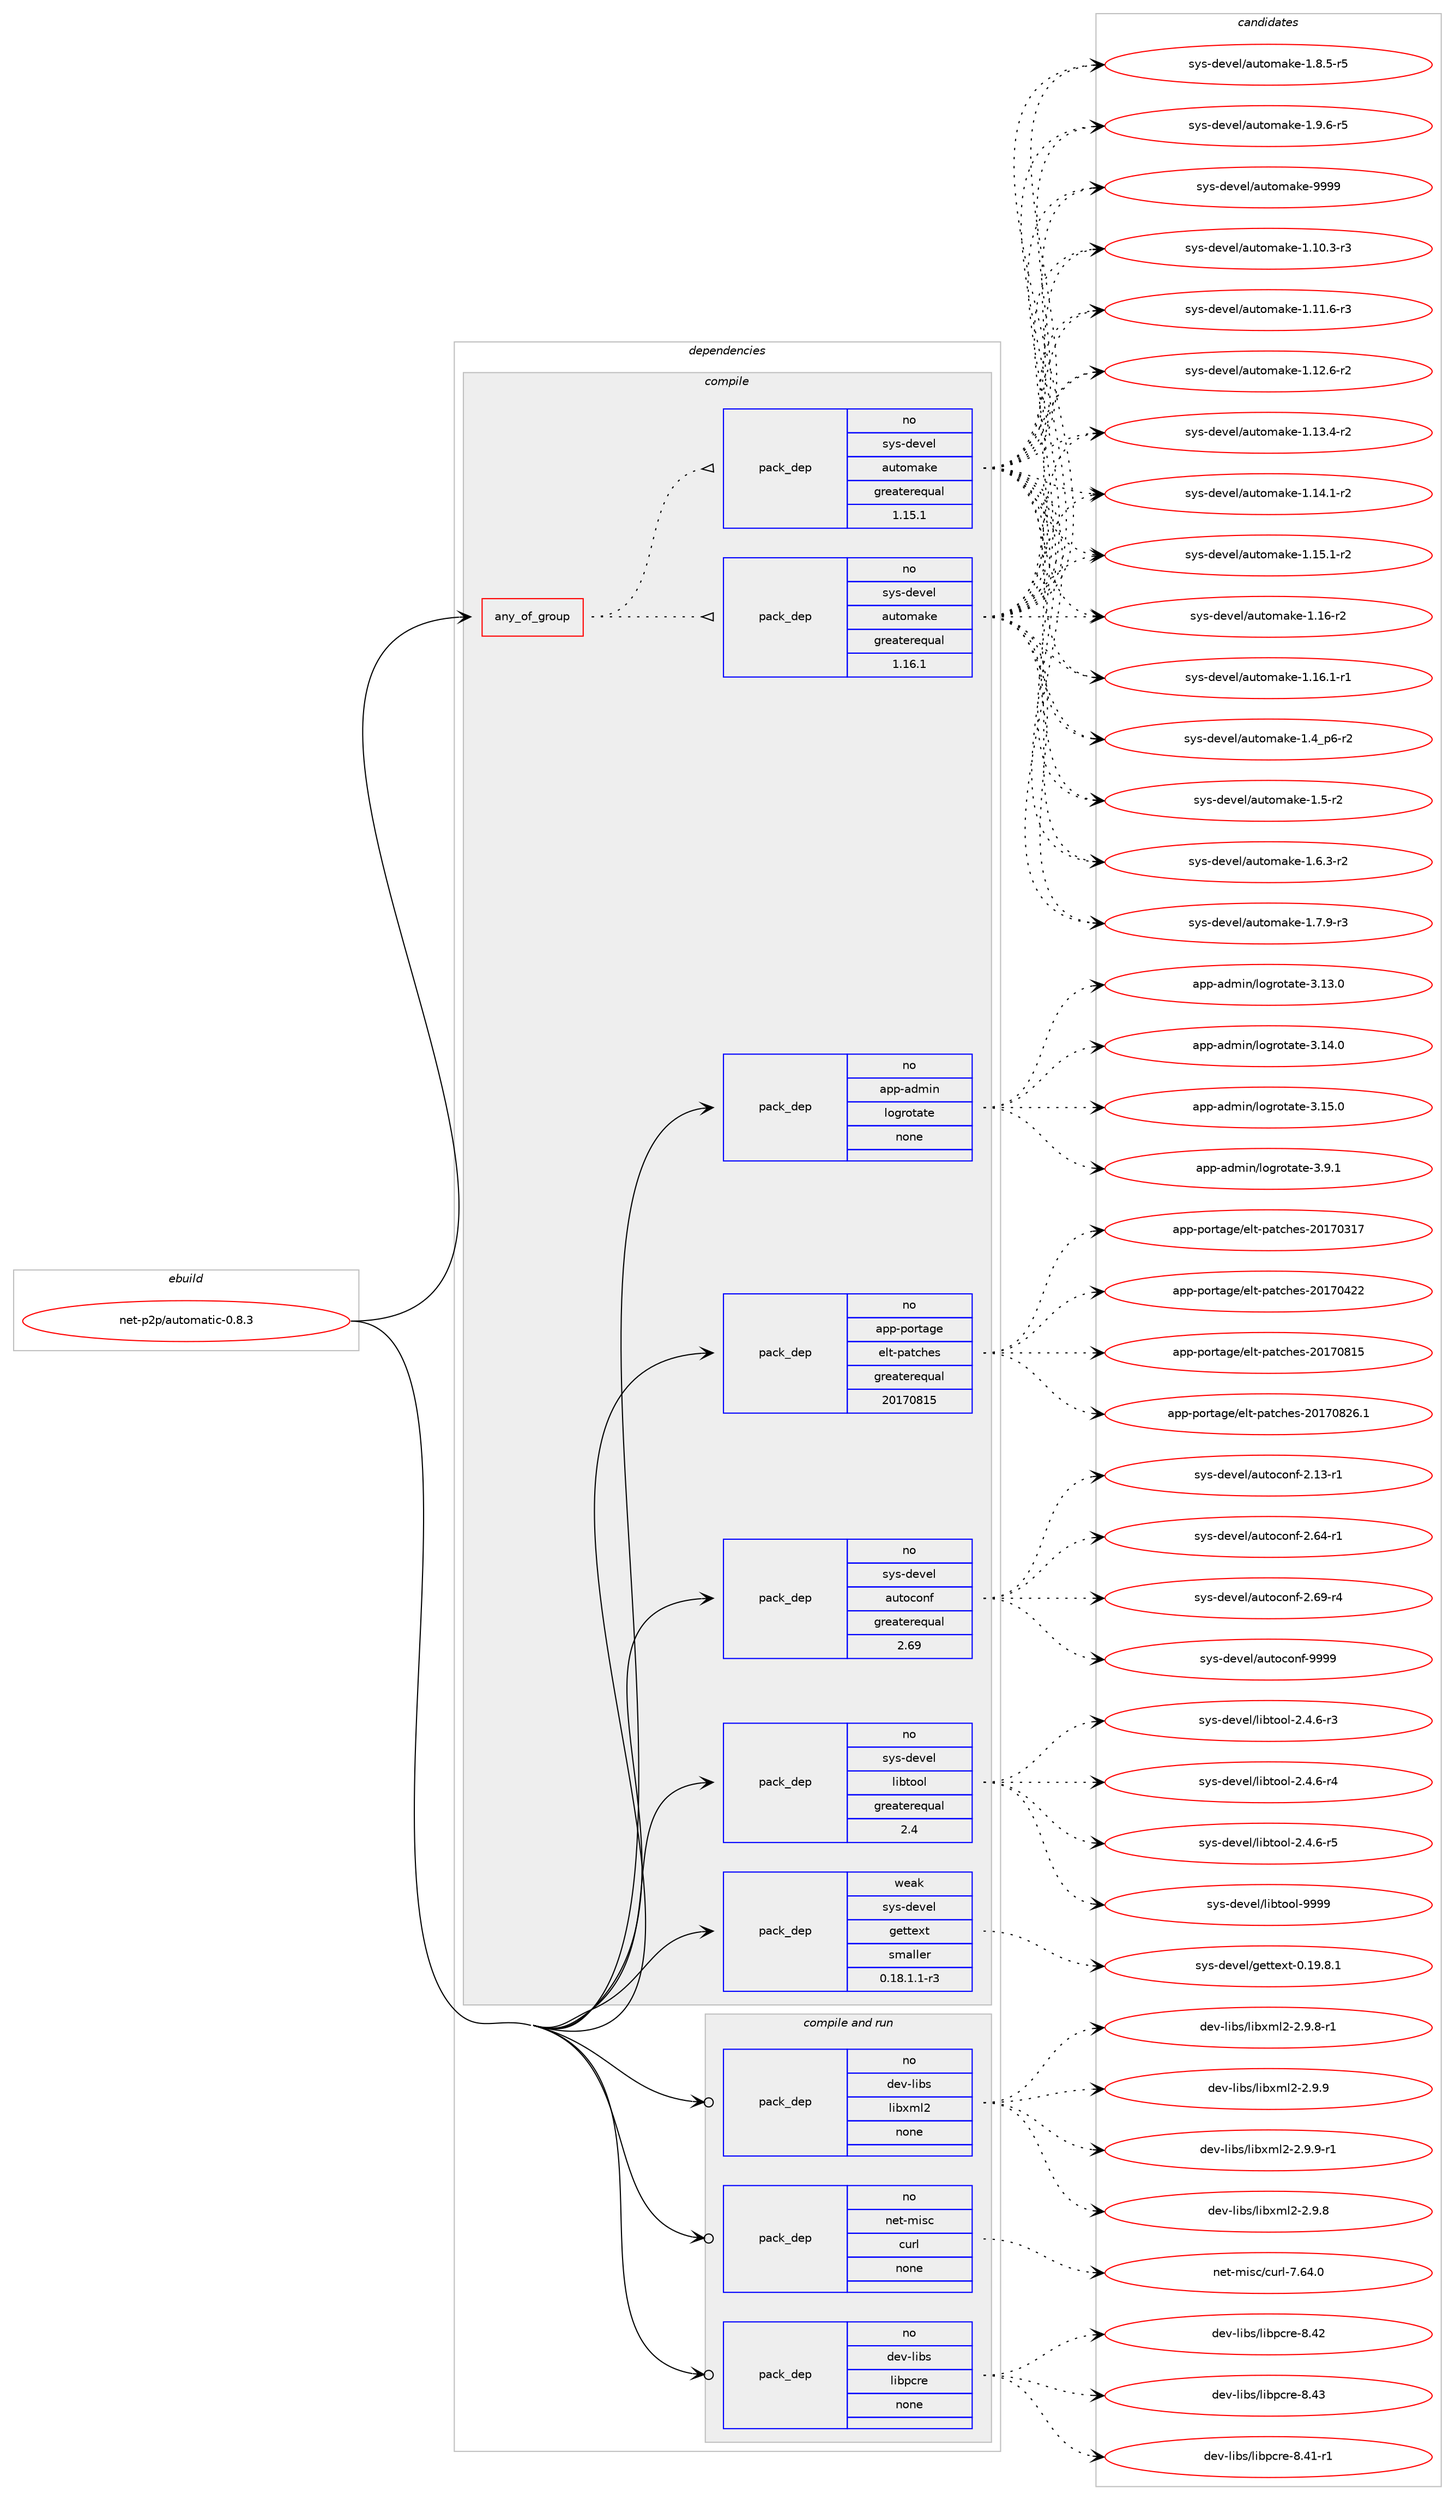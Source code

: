 digraph prolog {

# *************
# Graph options
# *************

newrank=true;
concentrate=true;
compound=true;
graph [rankdir=LR,fontname=Helvetica,fontsize=10,ranksep=1.5];#, ranksep=2.5, nodesep=0.2];
edge  [arrowhead=vee];
node  [fontname=Helvetica,fontsize=10];

# **********
# The ebuild
# **********

subgraph cluster_leftcol {
color=gray;
rank=same;
label=<<i>ebuild</i>>;
id [label="net-p2p/automatic-0.8.3", color=red, width=4, href="../net-p2p/automatic-0.8.3.svg"];
}

# ****************
# The dependencies
# ****************

subgraph cluster_midcol {
color=gray;
label=<<i>dependencies</i>>;
subgraph cluster_compile {
fillcolor="#eeeeee";
style=filled;
label=<<i>compile</i>>;
subgraph any26534 {
dependency1675007 [label=<<TABLE BORDER="0" CELLBORDER="1" CELLSPACING="0" CELLPADDING="4"><TR><TD CELLPADDING="10">any_of_group</TD></TR></TABLE>>, shape=none, color=red];subgraph pack1197745 {
dependency1675008 [label=<<TABLE BORDER="0" CELLBORDER="1" CELLSPACING="0" CELLPADDING="4" WIDTH="220"><TR><TD ROWSPAN="6" CELLPADDING="30">pack_dep</TD></TR><TR><TD WIDTH="110">no</TD></TR><TR><TD>sys-devel</TD></TR><TR><TD>automake</TD></TR><TR><TD>greaterequal</TD></TR><TR><TD>1.16.1</TD></TR></TABLE>>, shape=none, color=blue];
}
dependency1675007:e -> dependency1675008:w [weight=20,style="dotted",arrowhead="oinv"];
subgraph pack1197746 {
dependency1675009 [label=<<TABLE BORDER="0" CELLBORDER="1" CELLSPACING="0" CELLPADDING="4" WIDTH="220"><TR><TD ROWSPAN="6" CELLPADDING="30">pack_dep</TD></TR><TR><TD WIDTH="110">no</TD></TR><TR><TD>sys-devel</TD></TR><TR><TD>automake</TD></TR><TR><TD>greaterequal</TD></TR><TR><TD>1.15.1</TD></TR></TABLE>>, shape=none, color=blue];
}
dependency1675007:e -> dependency1675009:w [weight=20,style="dotted",arrowhead="oinv"];
}
id:e -> dependency1675007:w [weight=20,style="solid",arrowhead="vee"];
subgraph pack1197747 {
dependency1675010 [label=<<TABLE BORDER="0" CELLBORDER="1" CELLSPACING="0" CELLPADDING="4" WIDTH="220"><TR><TD ROWSPAN="6" CELLPADDING="30">pack_dep</TD></TR><TR><TD WIDTH="110">no</TD></TR><TR><TD>app-admin</TD></TR><TR><TD>logrotate</TD></TR><TR><TD>none</TD></TR><TR><TD></TD></TR></TABLE>>, shape=none, color=blue];
}
id:e -> dependency1675010:w [weight=20,style="solid",arrowhead="vee"];
subgraph pack1197748 {
dependency1675011 [label=<<TABLE BORDER="0" CELLBORDER="1" CELLSPACING="0" CELLPADDING="4" WIDTH="220"><TR><TD ROWSPAN="6" CELLPADDING="30">pack_dep</TD></TR><TR><TD WIDTH="110">no</TD></TR><TR><TD>app-portage</TD></TR><TR><TD>elt-patches</TD></TR><TR><TD>greaterequal</TD></TR><TR><TD>20170815</TD></TR></TABLE>>, shape=none, color=blue];
}
id:e -> dependency1675011:w [weight=20,style="solid",arrowhead="vee"];
subgraph pack1197749 {
dependency1675012 [label=<<TABLE BORDER="0" CELLBORDER="1" CELLSPACING="0" CELLPADDING="4" WIDTH="220"><TR><TD ROWSPAN="6" CELLPADDING="30">pack_dep</TD></TR><TR><TD WIDTH="110">no</TD></TR><TR><TD>sys-devel</TD></TR><TR><TD>autoconf</TD></TR><TR><TD>greaterequal</TD></TR><TR><TD>2.69</TD></TR></TABLE>>, shape=none, color=blue];
}
id:e -> dependency1675012:w [weight=20,style="solid",arrowhead="vee"];
subgraph pack1197750 {
dependency1675013 [label=<<TABLE BORDER="0" CELLBORDER="1" CELLSPACING="0" CELLPADDING="4" WIDTH="220"><TR><TD ROWSPAN="6" CELLPADDING="30">pack_dep</TD></TR><TR><TD WIDTH="110">no</TD></TR><TR><TD>sys-devel</TD></TR><TR><TD>libtool</TD></TR><TR><TD>greaterequal</TD></TR><TR><TD>2.4</TD></TR></TABLE>>, shape=none, color=blue];
}
id:e -> dependency1675013:w [weight=20,style="solid",arrowhead="vee"];
subgraph pack1197751 {
dependency1675014 [label=<<TABLE BORDER="0" CELLBORDER="1" CELLSPACING="0" CELLPADDING="4" WIDTH="220"><TR><TD ROWSPAN="6" CELLPADDING="30">pack_dep</TD></TR><TR><TD WIDTH="110">weak</TD></TR><TR><TD>sys-devel</TD></TR><TR><TD>gettext</TD></TR><TR><TD>smaller</TD></TR><TR><TD>0.18.1.1-r3</TD></TR></TABLE>>, shape=none, color=blue];
}
id:e -> dependency1675014:w [weight=20,style="solid",arrowhead="vee"];
}
subgraph cluster_compileandrun {
fillcolor="#eeeeee";
style=filled;
label=<<i>compile and run</i>>;
subgraph pack1197752 {
dependency1675015 [label=<<TABLE BORDER="0" CELLBORDER="1" CELLSPACING="0" CELLPADDING="4" WIDTH="220"><TR><TD ROWSPAN="6" CELLPADDING="30">pack_dep</TD></TR><TR><TD WIDTH="110">no</TD></TR><TR><TD>dev-libs</TD></TR><TR><TD>libpcre</TD></TR><TR><TD>none</TD></TR><TR><TD></TD></TR></TABLE>>, shape=none, color=blue];
}
id:e -> dependency1675015:w [weight=20,style="solid",arrowhead="odotvee"];
subgraph pack1197753 {
dependency1675016 [label=<<TABLE BORDER="0" CELLBORDER="1" CELLSPACING="0" CELLPADDING="4" WIDTH="220"><TR><TD ROWSPAN="6" CELLPADDING="30">pack_dep</TD></TR><TR><TD WIDTH="110">no</TD></TR><TR><TD>dev-libs</TD></TR><TR><TD>libxml2</TD></TR><TR><TD>none</TD></TR><TR><TD></TD></TR></TABLE>>, shape=none, color=blue];
}
id:e -> dependency1675016:w [weight=20,style="solid",arrowhead="odotvee"];
subgraph pack1197754 {
dependency1675017 [label=<<TABLE BORDER="0" CELLBORDER="1" CELLSPACING="0" CELLPADDING="4" WIDTH="220"><TR><TD ROWSPAN="6" CELLPADDING="30">pack_dep</TD></TR><TR><TD WIDTH="110">no</TD></TR><TR><TD>net-misc</TD></TR><TR><TD>curl</TD></TR><TR><TD>none</TD></TR><TR><TD></TD></TR></TABLE>>, shape=none, color=blue];
}
id:e -> dependency1675017:w [weight=20,style="solid",arrowhead="odotvee"];
}
subgraph cluster_run {
fillcolor="#eeeeee";
style=filled;
label=<<i>run</i>>;
}
}

# **************
# The candidates
# **************

subgraph cluster_choices {
rank=same;
color=gray;
label=<<i>candidates</i>>;

subgraph choice1197745 {
color=black;
nodesep=1;
choice11512111545100101118101108479711711611110997107101454946494846514511451 [label="sys-devel/automake-1.10.3-r3", color=red, width=4,href="../sys-devel/automake-1.10.3-r3.svg"];
choice11512111545100101118101108479711711611110997107101454946494946544511451 [label="sys-devel/automake-1.11.6-r3", color=red, width=4,href="../sys-devel/automake-1.11.6-r3.svg"];
choice11512111545100101118101108479711711611110997107101454946495046544511450 [label="sys-devel/automake-1.12.6-r2", color=red, width=4,href="../sys-devel/automake-1.12.6-r2.svg"];
choice11512111545100101118101108479711711611110997107101454946495146524511450 [label="sys-devel/automake-1.13.4-r2", color=red, width=4,href="../sys-devel/automake-1.13.4-r2.svg"];
choice11512111545100101118101108479711711611110997107101454946495246494511450 [label="sys-devel/automake-1.14.1-r2", color=red, width=4,href="../sys-devel/automake-1.14.1-r2.svg"];
choice11512111545100101118101108479711711611110997107101454946495346494511450 [label="sys-devel/automake-1.15.1-r2", color=red, width=4,href="../sys-devel/automake-1.15.1-r2.svg"];
choice1151211154510010111810110847971171161111099710710145494649544511450 [label="sys-devel/automake-1.16-r2", color=red, width=4,href="../sys-devel/automake-1.16-r2.svg"];
choice11512111545100101118101108479711711611110997107101454946495446494511449 [label="sys-devel/automake-1.16.1-r1", color=red, width=4,href="../sys-devel/automake-1.16.1-r1.svg"];
choice115121115451001011181011084797117116111109971071014549465295112544511450 [label="sys-devel/automake-1.4_p6-r2", color=red, width=4,href="../sys-devel/automake-1.4_p6-r2.svg"];
choice11512111545100101118101108479711711611110997107101454946534511450 [label="sys-devel/automake-1.5-r2", color=red, width=4,href="../sys-devel/automake-1.5-r2.svg"];
choice115121115451001011181011084797117116111109971071014549465446514511450 [label="sys-devel/automake-1.6.3-r2", color=red, width=4,href="../sys-devel/automake-1.6.3-r2.svg"];
choice115121115451001011181011084797117116111109971071014549465546574511451 [label="sys-devel/automake-1.7.9-r3", color=red, width=4,href="../sys-devel/automake-1.7.9-r3.svg"];
choice115121115451001011181011084797117116111109971071014549465646534511453 [label="sys-devel/automake-1.8.5-r5", color=red, width=4,href="../sys-devel/automake-1.8.5-r5.svg"];
choice115121115451001011181011084797117116111109971071014549465746544511453 [label="sys-devel/automake-1.9.6-r5", color=red, width=4,href="../sys-devel/automake-1.9.6-r5.svg"];
choice115121115451001011181011084797117116111109971071014557575757 [label="sys-devel/automake-9999", color=red, width=4,href="../sys-devel/automake-9999.svg"];
dependency1675008:e -> choice11512111545100101118101108479711711611110997107101454946494846514511451:w [style=dotted,weight="100"];
dependency1675008:e -> choice11512111545100101118101108479711711611110997107101454946494946544511451:w [style=dotted,weight="100"];
dependency1675008:e -> choice11512111545100101118101108479711711611110997107101454946495046544511450:w [style=dotted,weight="100"];
dependency1675008:e -> choice11512111545100101118101108479711711611110997107101454946495146524511450:w [style=dotted,weight="100"];
dependency1675008:e -> choice11512111545100101118101108479711711611110997107101454946495246494511450:w [style=dotted,weight="100"];
dependency1675008:e -> choice11512111545100101118101108479711711611110997107101454946495346494511450:w [style=dotted,weight="100"];
dependency1675008:e -> choice1151211154510010111810110847971171161111099710710145494649544511450:w [style=dotted,weight="100"];
dependency1675008:e -> choice11512111545100101118101108479711711611110997107101454946495446494511449:w [style=dotted,weight="100"];
dependency1675008:e -> choice115121115451001011181011084797117116111109971071014549465295112544511450:w [style=dotted,weight="100"];
dependency1675008:e -> choice11512111545100101118101108479711711611110997107101454946534511450:w [style=dotted,weight="100"];
dependency1675008:e -> choice115121115451001011181011084797117116111109971071014549465446514511450:w [style=dotted,weight="100"];
dependency1675008:e -> choice115121115451001011181011084797117116111109971071014549465546574511451:w [style=dotted,weight="100"];
dependency1675008:e -> choice115121115451001011181011084797117116111109971071014549465646534511453:w [style=dotted,weight="100"];
dependency1675008:e -> choice115121115451001011181011084797117116111109971071014549465746544511453:w [style=dotted,weight="100"];
dependency1675008:e -> choice115121115451001011181011084797117116111109971071014557575757:w [style=dotted,weight="100"];
}
subgraph choice1197746 {
color=black;
nodesep=1;
choice11512111545100101118101108479711711611110997107101454946494846514511451 [label="sys-devel/automake-1.10.3-r3", color=red, width=4,href="../sys-devel/automake-1.10.3-r3.svg"];
choice11512111545100101118101108479711711611110997107101454946494946544511451 [label="sys-devel/automake-1.11.6-r3", color=red, width=4,href="../sys-devel/automake-1.11.6-r3.svg"];
choice11512111545100101118101108479711711611110997107101454946495046544511450 [label="sys-devel/automake-1.12.6-r2", color=red, width=4,href="../sys-devel/automake-1.12.6-r2.svg"];
choice11512111545100101118101108479711711611110997107101454946495146524511450 [label="sys-devel/automake-1.13.4-r2", color=red, width=4,href="../sys-devel/automake-1.13.4-r2.svg"];
choice11512111545100101118101108479711711611110997107101454946495246494511450 [label="sys-devel/automake-1.14.1-r2", color=red, width=4,href="../sys-devel/automake-1.14.1-r2.svg"];
choice11512111545100101118101108479711711611110997107101454946495346494511450 [label="sys-devel/automake-1.15.1-r2", color=red, width=4,href="../sys-devel/automake-1.15.1-r2.svg"];
choice1151211154510010111810110847971171161111099710710145494649544511450 [label="sys-devel/automake-1.16-r2", color=red, width=4,href="../sys-devel/automake-1.16-r2.svg"];
choice11512111545100101118101108479711711611110997107101454946495446494511449 [label="sys-devel/automake-1.16.1-r1", color=red, width=4,href="../sys-devel/automake-1.16.1-r1.svg"];
choice115121115451001011181011084797117116111109971071014549465295112544511450 [label="sys-devel/automake-1.4_p6-r2", color=red, width=4,href="../sys-devel/automake-1.4_p6-r2.svg"];
choice11512111545100101118101108479711711611110997107101454946534511450 [label="sys-devel/automake-1.5-r2", color=red, width=4,href="../sys-devel/automake-1.5-r2.svg"];
choice115121115451001011181011084797117116111109971071014549465446514511450 [label="sys-devel/automake-1.6.3-r2", color=red, width=4,href="../sys-devel/automake-1.6.3-r2.svg"];
choice115121115451001011181011084797117116111109971071014549465546574511451 [label="sys-devel/automake-1.7.9-r3", color=red, width=4,href="../sys-devel/automake-1.7.9-r3.svg"];
choice115121115451001011181011084797117116111109971071014549465646534511453 [label="sys-devel/automake-1.8.5-r5", color=red, width=4,href="../sys-devel/automake-1.8.5-r5.svg"];
choice115121115451001011181011084797117116111109971071014549465746544511453 [label="sys-devel/automake-1.9.6-r5", color=red, width=4,href="../sys-devel/automake-1.9.6-r5.svg"];
choice115121115451001011181011084797117116111109971071014557575757 [label="sys-devel/automake-9999", color=red, width=4,href="../sys-devel/automake-9999.svg"];
dependency1675009:e -> choice11512111545100101118101108479711711611110997107101454946494846514511451:w [style=dotted,weight="100"];
dependency1675009:e -> choice11512111545100101118101108479711711611110997107101454946494946544511451:w [style=dotted,weight="100"];
dependency1675009:e -> choice11512111545100101118101108479711711611110997107101454946495046544511450:w [style=dotted,weight="100"];
dependency1675009:e -> choice11512111545100101118101108479711711611110997107101454946495146524511450:w [style=dotted,weight="100"];
dependency1675009:e -> choice11512111545100101118101108479711711611110997107101454946495246494511450:w [style=dotted,weight="100"];
dependency1675009:e -> choice11512111545100101118101108479711711611110997107101454946495346494511450:w [style=dotted,weight="100"];
dependency1675009:e -> choice1151211154510010111810110847971171161111099710710145494649544511450:w [style=dotted,weight="100"];
dependency1675009:e -> choice11512111545100101118101108479711711611110997107101454946495446494511449:w [style=dotted,weight="100"];
dependency1675009:e -> choice115121115451001011181011084797117116111109971071014549465295112544511450:w [style=dotted,weight="100"];
dependency1675009:e -> choice11512111545100101118101108479711711611110997107101454946534511450:w [style=dotted,weight="100"];
dependency1675009:e -> choice115121115451001011181011084797117116111109971071014549465446514511450:w [style=dotted,weight="100"];
dependency1675009:e -> choice115121115451001011181011084797117116111109971071014549465546574511451:w [style=dotted,weight="100"];
dependency1675009:e -> choice115121115451001011181011084797117116111109971071014549465646534511453:w [style=dotted,weight="100"];
dependency1675009:e -> choice115121115451001011181011084797117116111109971071014549465746544511453:w [style=dotted,weight="100"];
dependency1675009:e -> choice115121115451001011181011084797117116111109971071014557575757:w [style=dotted,weight="100"];
}
subgraph choice1197747 {
color=black;
nodesep=1;
choice971121124597100109105110471081111031141111169711610145514649514648 [label="app-admin/logrotate-3.13.0", color=red, width=4,href="../app-admin/logrotate-3.13.0.svg"];
choice971121124597100109105110471081111031141111169711610145514649524648 [label="app-admin/logrotate-3.14.0", color=red, width=4,href="../app-admin/logrotate-3.14.0.svg"];
choice971121124597100109105110471081111031141111169711610145514649534648 [label="app-admin/logrotate-3.15.0", color=red, width=4,href="../app-admin/logrotate-3.15.0.svg"];
choice9711211245971001091051104710811110311411111697116101455146574649 [label="app-admin/logrotate-3.9.1", color=red, width=4,href="../app-admin/logrotate-3.9.1.svg"];
dependency1675010:e -> choice971121124597100109105110471081111031141111169711610145514649514648:w [style=dotted,weight="100"];
dependency1675010:e -> choice971121124597100109105110471081111031141111169711610145514649524648:w [style=dotted,weight="100"];
dependency1675010:e -> choice971121124597100109105110471081111031141111169711610145514649534648:w [style=dotted,weight="100"];
dependency1675010:e -> choice9711211245971001091051104710811110311411111697116101455146574649:w [style=dotted,weight="100"];
}
subgraph choice1197748 {
color=black;
nodesep=1;
choice97112112451121111141169710310147101108116451129711699104101115455048495548514955 [label="app-portage/elt-patches-20170317", color=red, width=4,href="../app-portage/elt-patches-20170317.svg"];
choice97112112451121111141169710310147101108116451129711699104101115455048495548525050 [label="app-portage/elt-patches-20170422", color=red, width=4,href="../app-portage/elt-patches-20170422.svg"];
choice97112112451121111141169710310147101108116451129711699104101115455048495548564953 [label="app-portage/elt-patches-20170815", color=red, width=4,href="../app-portage/elt-patches-20170815.svg"];
choice971121124511211111411697103101471011081164511297116991041011154550484955485650544649 [label="app-portage/elt-patches-20170826.1", color=red, width=4,href="../app-portage/elt-patches-20170826.1.svg"];
dependency1675011:e -> choice97112112451121111141169710310147101108116451129711699104101115455048495548514955:w [style=dotted,weight="100"];
dependency1675011:e -> choice97112112451121111141169710310147101108116451129711699104101115455048495548525050:w [style=dotted,weight="100"];
dependency1675011:e -> choice97112112451121111141169710310147101108116451129711699104101115455048495548564953:w [style=dotted,weight="100"];
dependency1675011:e -> choice971121124511211111411697103101471011081164511297116991041011154550484955485650544649:w [style=dotted,weight="100"];
}
subgraph choice1197749 {
color=black;
nodesep=1;
choice1151211154510010111810110847971171161119911111010245504649514511449 [label="sys-devel/autoconf-2.13-r1", color=red, width=4,href="../sys-devel/autoconf-2.13-r1.svg"];
choice1151211154510010111810110847971171161119911111010245504654524511449 [label="sys-devel/autoconf-2.64-r1", color=red, width=4,href="../sys-devel/autoconf-2.64-r1.svg"];
choice1151211154510010111810110847971171161119911111010245504654574511452 [label="sys-devel/autoconf-2.69-r4", color=red, width=4,href="../sys-devel/autoconf-2.69-r4.svg"];
choice115121115451001011181011084797117116111991111101024557575757 [label="sys-devel/autoconf-9999", color=red, width=4,href="../sys-devel/autoconf-9999.svg"];
dependency1675012:e -> choice1151211154510010111810110847971171161119911111010245504649514511449:w [style=dotted,weight="100"];
dependency1675012:e -> choice1151211154510010111810110847971171161119911111010245504654524511449:w [style=dotted,weight="100"];
dependency1675012:e -> choice1151211154510010111810110847971171161119911111010245504654574511452:w [style=dotted,weight="100"];
dependency1675012:e -> choice115121115451001011181011084797117116111991111101024557575757:w [style=dotted,weight="100"];
}
subgraph choice1197750 {
color=black;
nodesep=1;
choice1151211154510010111810110847108105981161111111084550465246544511451 [label="sys-devel/libtool-2.4.6-r3", color=red, width=4,href="../sys-devel/libtool-2.4.6-r3.svg"];
choice1151211154510010111810110847108105981161111111084550465246544511452 [label="sys-devel/libtool-2.4.6-r4", color=red, width=4,href="../sys-devel/libtool-2.4.6-r4.svg"];
choice1151211154510010111810110847108105981161111111084550465246544511453 [label="sys-devel/libtool-2.4.6-r5", color=red, width=4,href="../sys-devel/libtool-2.4.6-r5.svg"];
choice1151211154510010111810110847108105981161111111084557575757 [label="sys-devel/libtool-9999", color=red, width=4,href="../sys-devel/libtool-9999.svg"];
dependency1675013:e -> choice1151211154510010111810110847108105981161111111084550465246544511451:w [style=dotted,weight="100"];
dependency1675013:e -> choice1151211154510010111810110847108105981161111111084550465246544511452:w [style=dotted,weight="100"];
dependency1675013:e -> choice1151211154510010111810110847108105981161111111084550465246544511453:w [style=dotted,weight="100"];
dependency1675013:e -> choice1151211154510010111810110847108105981161111111084557575757:w [style=dotted,weight="100"];
}
subgraph choice1197751 {
color=black;
nodesep=1;
choice1151211154510010111810110847103101116116101120116454846495746564649 [label="sys-devel/gettext-0.19.8.1", color=red, width=4,href="../sys-devel/gettext-0.19.8.1.svg"];
dependency1675014:e -> choice1151211154510010111810110847103101116116101120116454846495746564649:w [style=dotted,weight="100"];
}
subgraph choice1197752 {
color=black;
nodesep=1;
choice100101118451081059811547108105981129911410145564652494511449 [label="dev-libs/libpcre-8.41-r1", color=red, width=4,href="../dev-libs/libpcre-8.41-r1.svg"];
choice10010111845108105981154710810598112991141014556465250 [label="dev-libs/libpcre-8.42", color=red, width=4,href="../dev-libs/libpcre-8.42.svg"];
choice10010111845108105981154710810598112991141014556465251 [label="dev-libs/libpcre-8.43", color=red, width=4,href="../dev-libs/libpcre-8.43.svg"];
dependency1675015:e -> choice100101118451081059811547108105981129911410145564652494511449:w [style=dotted,weight="100"];
dependency1675015:e -> choice10010111845108105981154710810598112991141014556465250:w [style=dotted,weight="100"];
dependency1675015:e -> choice10010111845108105981154710810598112991141014556465251:w [style=dotted,weight="100"];
}
subgraph choice1197753 {
color=black;
nodesep=1;
choice1001011184510810598115471081059812010910850455046574656 [label="dev-libs/libxml2-2.9.8", color=red, width=4,href="../dev-libs/libxml2-2.9.8.svg"];
choice10010111845108105981154710810598120109108504550465746564511449 [label="dev-libs/libxml2-2.9.8-r1", color=red, width=4,href="../dev-libs/libxml2-2.9.8-r1.svg"];
choice1001011184510810598115471081059812010910850455046574657 [label="dev-libs/libxml2-2.9.9", color=red, width=4,href="../dev-libs/libxml2-2.9.9.svg"];
choice10010111845108105981154710810598120109108504550465746574511449 [label="dev-libs/libxml2-2.9.9-r1", color=red, width=4,href="../dev-libs/libxml2-2.9.9-r1.svg"];
dependency1675016:e -> choice1001011184510810598115471081059812010910850455046574656:w [style=dotted,weight="100"];
dependency1675016:e -> choice10010111845108105981154710810598120109108504550465746564511449:w [style=dotted,weight="100"];
dependency1675016:e -> choice1001011184510810598115471081059812010910850455046574657:w [style=dotted,weight="100"];
dependency1675016:e -> choice10010111845108105981154710810598120109108504550465746574511449:w [style=dotted,weight="100"];
}
subgraph choice1197754 {
color=black;
nodesep=1;
choice1101011164510910511599479911711410845554654524648 [label="net-misc/curl-7.64.0", color=red, width=4,href="../net-misc/curl-7.64.0.svg"];
dependency1675017:e -> choice1101011164510910511599479911711410845554654524648:w [style=dotted,weight="100"];
}
}

}

